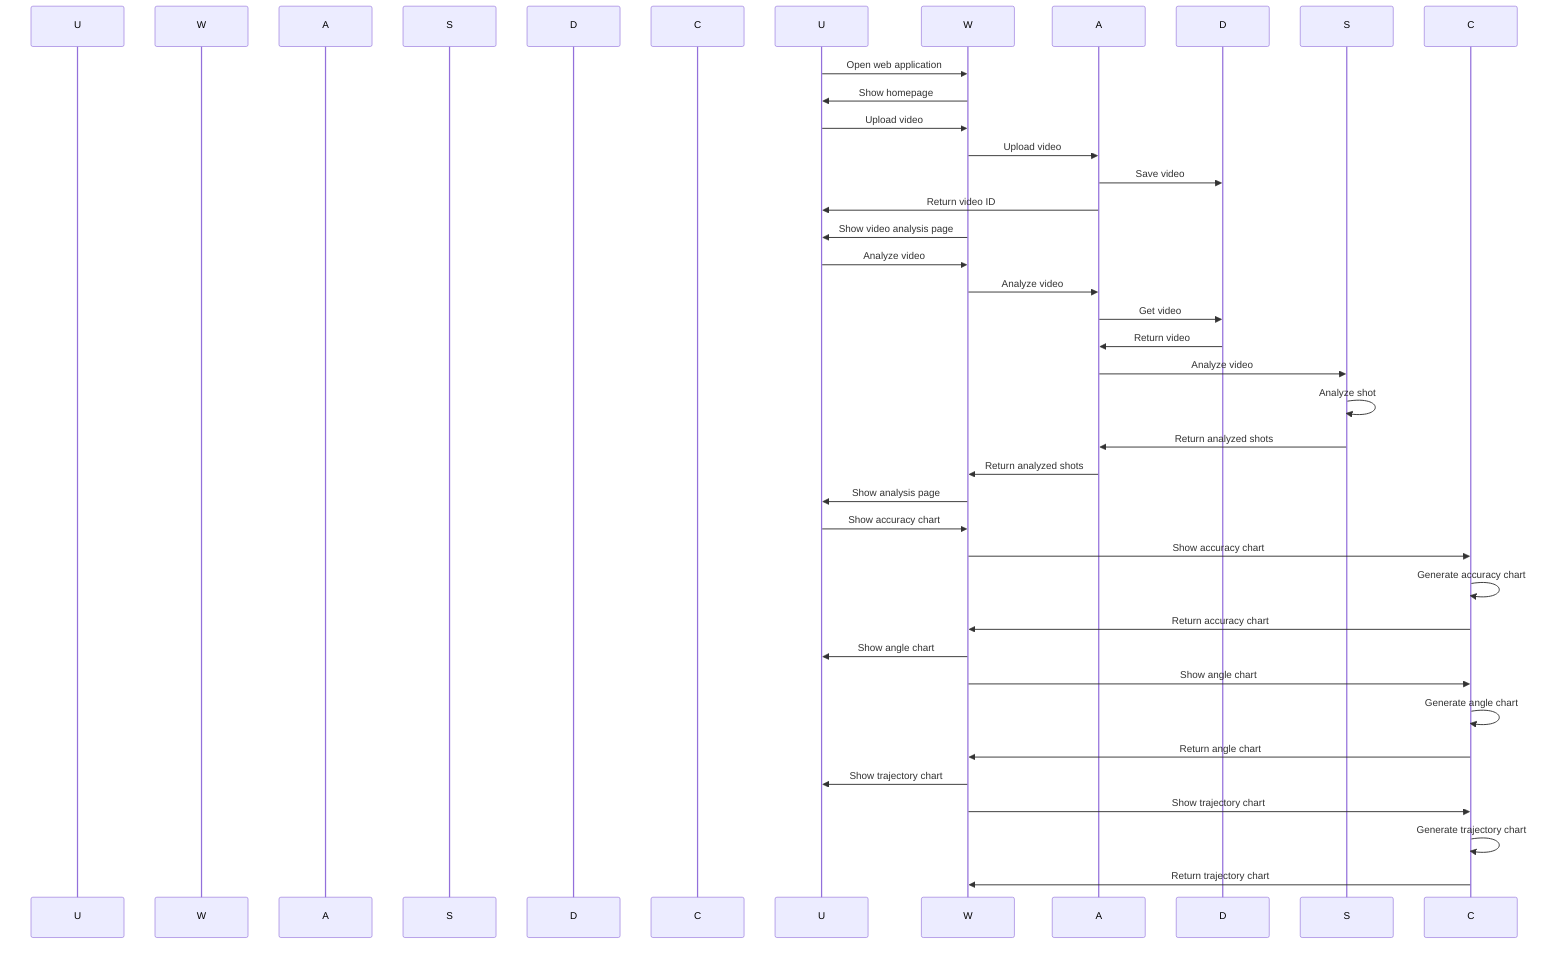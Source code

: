 sequenceDiagram
    participant User as U
    participant WebApp as W
    participant API as A
    participant ShotAnalyzer as S
    participant Database as D
    participant Chart as C
    
    U->>W: Open web application
    W->>U: Show homepage
    U->>W: Upload video
    W->>A: Upload video
    A->>D: Save video
    A->>U: Return video ID
    W->>U: Show video analysis page
    U->>W: Analyze video
    W->>A: Analyze video
    A->>D: Get video
    D->>A: Return video
    A->>S: Analyze video
    S->>S: Analyze shot
    S->>A: Return analyzed shots
    A->>W: Return analyzed shots
    W->>U: Show analysis page
    U->>W: Show accuracy chart
    W->>C: Show accuracy chart
    C->>C: Generate accuracy chart
    C->>W: Return accuracy chart
    W->>U: Show angle chart
    W->>C: Show angle chart
    C->>C: Generate angle chart
    C->>W: Return angle chart
    W->>U: Show trajectory chart
    W->>C: Show trajectory chart
    C->>C: Generate trajectory chart
    C->>W: Return trajectory chart